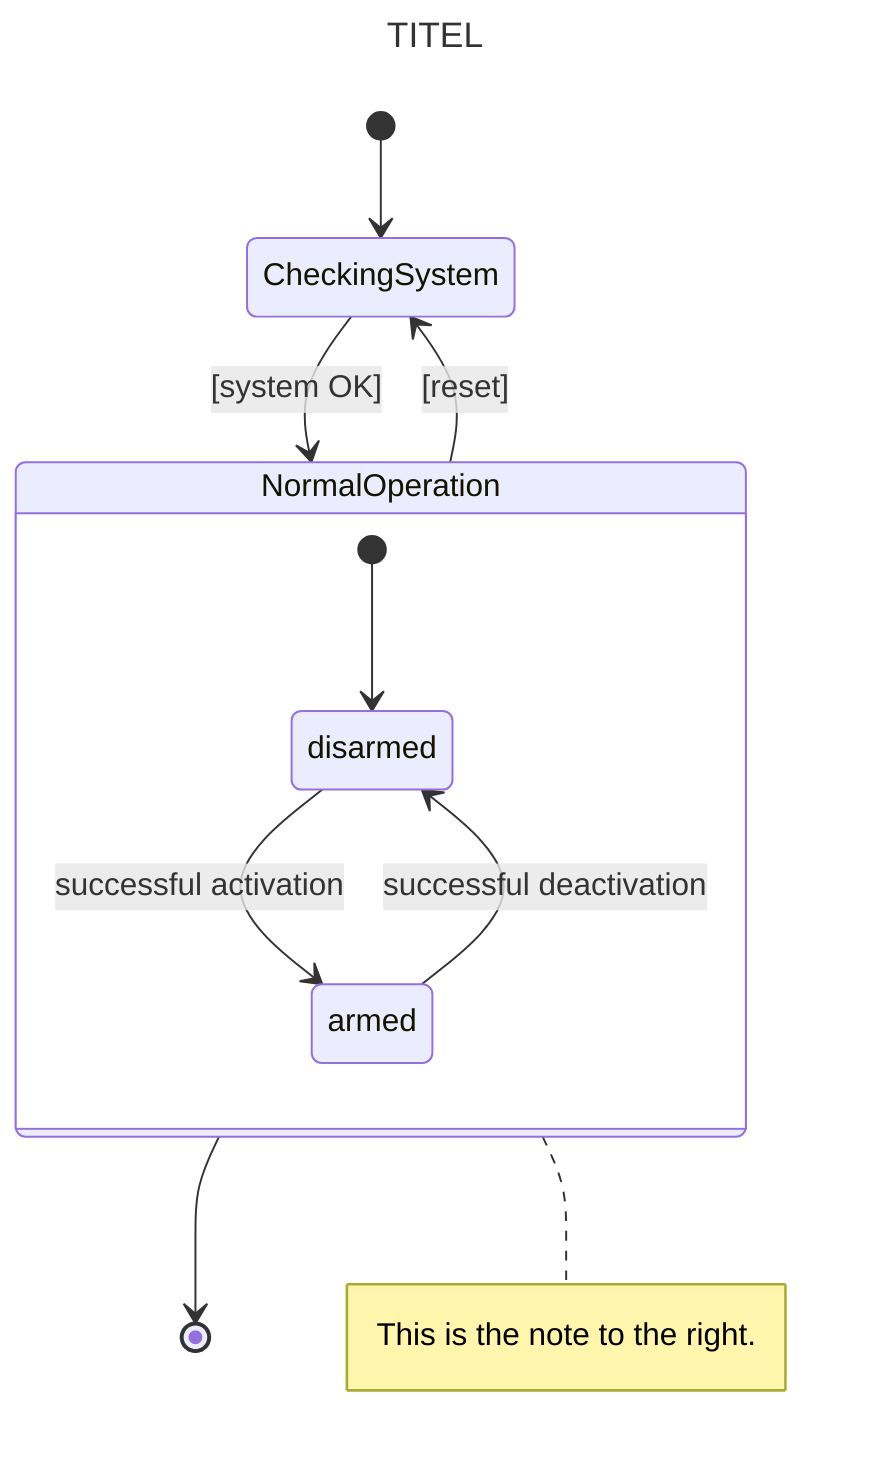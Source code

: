 ---
title: TITEL
---
stateDiagram-v2
%% https://mermaid.js.org/syntax/stateDiagram.html#state-diagrams
   
    [*] --> CheckingSystem
    CheckingSystem --> NormalOperation : [system OK]
    NormalOperation --> [*]
    NormalOperation --> CheckingSystem : [reset]
   
    state NormalOperation {
        [*] --> disarmed
        
        disarmed -->  armed: successful activation
        armed --> disarmed : successful deactivation
    }

    note right of NormalOperation : This is the note to the right.